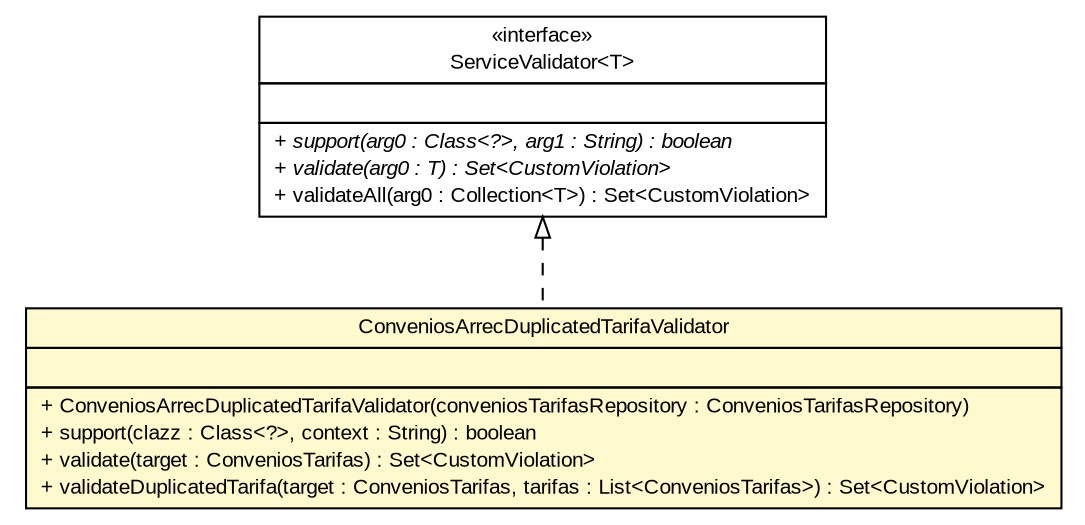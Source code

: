 #!/usr/local/bin/dot
#
# Class diagram 
# Generated by UMLGraph version R5_6 (http://www.umlgraph.org/)
#

digraph G {
	edge [fontname="arial",fontsize=10,labelfontname="arial",labelfontsize=10];
	node [fontname="arial",fontsize=10,shape=plaintext];
	nodesep=0.25;
	ranksep=0.5;
	// br.gov.to.sefaz.arr.parametros.business.service.validator.ConveniosArrecDuplicatedTarifaValidator
	c8646 [label=<<table title="br.gov.to.sefaz.arr.parametros.business.service.validator.ConveniosArrecDuplicatedTarifaValidator" border="0" cellborder="1" cellspacing="0" cellpadding="2" port="p" bgcolor="lemonChiffon" href="./ConveniosArrecDuplicatedTarifaValidator.html">
		<tr><td><table border="0" cellspacing="0" cellpadding="1">
<tr><td align="center" balign="center"> ConveniosArrecDuplicatedTarifaValidator </td></tr>
		</table></td></tr>
		<tr><td><table border="0" cellspacing="0" cellpadding="1">
<tr><td align="left" balign="left">  </td></tr>
		</table></td></tr>
		<tr><td><table border="0" cellspacing="0" cellpadding="1">
<tr><td align="left" balign="left"> + ConveniosArrecDuplicatedTarifaValidator(conveniosTarifasRepository : ConveniosTarifasRepository) </td></tr>
<tr><td align="left" balign="left"> + support(clazz : Class&lt;?&gt;, context : String) : boolean </td></tr>
<tr><td align="left" balign="left"> + validate(target : ConveniosTarifas) : Set&lt;CustomViolation&gt; </td></tr>
<tr><td align="left" balign="left"> + validateDuplicatedTarifa(target : ConveniosTarifas, tarifas : List&lt;ConveniosTarifas&gt;) : Set&lt;CustomViolation&gt; </td></tr>
		</table></td></tr>
		</table>>, URL="./ConveniosArrecDuplicatedTarifaValidator.html", fontname="arial", fontcolor="black", fontsize=10.0];
	//br.gov.to.sefaz.arr.parametros.business.service.validator.ConveniosArrecDuplicatedTarifaValidator implements br.gov.to.sefaz.business.service.validation.ServiceValidator<T>
	c8737:p -> c8646:p [dir=back,arrowtail=empty,style=dashed];
	// br.gov.to.sefaz.business.service.validation.ServiceValidator<T>
	c8737 [label=<<table title="br.gov.to.sefaz.business.service.validation.ServiceValidator" border="0" cellborder="1" cellspacing="0" cellpadding="2" port="p" href="http://java.sun.com/j2se/1.4.2/docs/api/br/gov/to/sefaz/business/service/validation/ServiceValidator.html">
		<tr><td><table border="0" cellspacing="0" cellpadding="1">
<tr><td align="center" balign="center"> &#171;interface&#187; </td></tr>
<tr><td align="center" balign="center"> ServiceValidator&lt;T&gt; </td></tr>
		</table></td></tr>
		<tr><td><table border="0" cellspacing="0" cellpadding="1">
<tr><td align="left" balign="left">  </td></tr>
		</table></td></tr>
		<tr><td><table border="0" cellspacing="0" cellpadding="1">
<tr><td align="left" balign="left"><font face="arial italic" point-size="10.0"> + support(arg0 : Class&lt;?&gt;, arg1 : String) : boolean </font></td></tr>
<tr><td align="left" balign="left"><font face="arial italic" point-size="10.0"> + validate(arg0 : T) : Set&lt;CustomViolation&gt; </font></td></tr>
<tr><td align="left" balign="left"> + validateAll(arg0 : Collection&lt;T&gt;) : Set&lt;CustomViolation&gt; </td></tr>
		</table></td></tr>
		</table>>, URL="http://java.sun.com/j2se/1.4.2/docs/api/br/gov/to/sefaz/business/service/validation/ServiceValidator.html", fontname="arial", fontcolor="black", fontsize=10.0];
}

